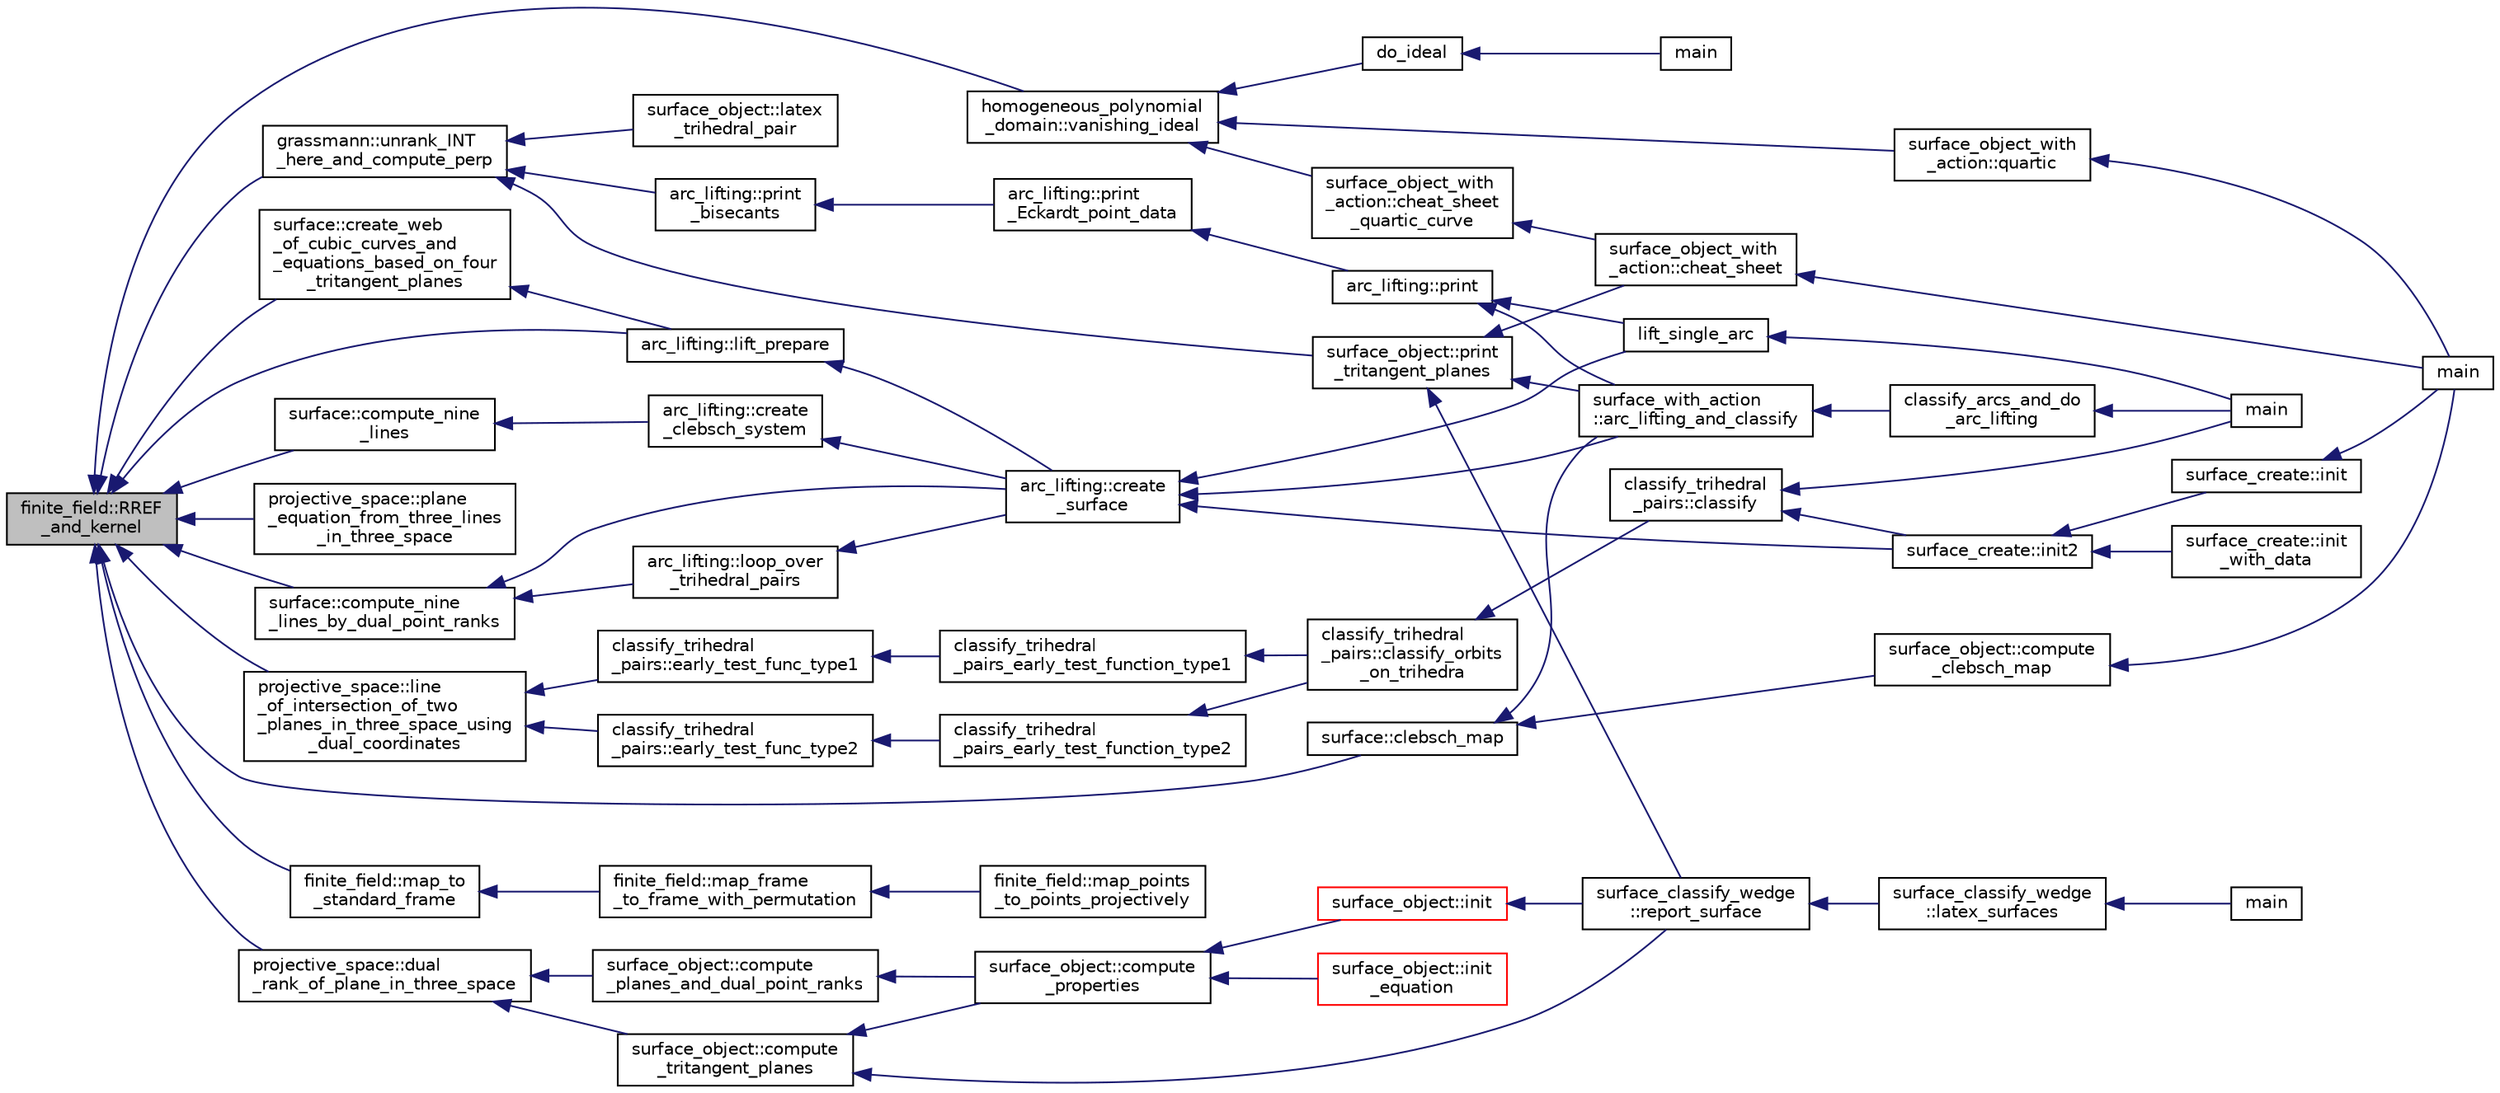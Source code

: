 digraph "finite_field::RREF_and_kernel"
{
  edge [fontname="Helvetica",fontsize="10",labelfontname="Helvetica",labelfontsize="10"];
  node [fontname="Helvetica",fontsize="10",shape=record];
  rankdir="LR";
  Node17803 [label="finite_field::RREF\l_and_kernel",height=0.2,width=0.4,color="black", fillcolor="grey75", style="filled", fontcolor="black"];
  Node17803 -> Node17804 [dir="back",color="midnightblue",fontsize="10",style="solid",fontname="Helvetica"];
  Node17804 [label="grassmann::unrank_INT\l_here_and_compute_perp",height=0.2,width=0.4,color="black", fillcolor="white", style="filled",URL="$df/d02/classgrassmann.html#ab427dd9206f455a9e6abd6310cd007ed"];
  Node17804 -> Node17805 [dir="back",color="midnightblue",fontsize="10",style="solid",fontname="Helvetica"];
  Node17805 [label="surface_object::print\l_tritangent_planes",height=0.2,width=0.4,color="black", fillcolor="white", style="filled",URL="$df/df8/classsurface__object.html#adc569e1b86bec1e9eb1b13e08ae47c0d"];
  Node17805 -> Node17806 [dir="back",color="midnightblue",fontsize="10",style="solid",fontname="Helvetica"];
  Node17806 [label="surface_classify_wedge\l::report_surface",height=0.2,width=0.4,color="black", fillcolor="white", style="filled",URL="$d7/d5c/classsurface__classify__wedge.html#ad577d435c4726d0a35c10b2f8d4ed00c"];
  Node17806 -> Node17807 [dir="back",color="midnightblue",fontsize="10",style="solid",fontname="Helvetica"];
  Node17807 [label="surface_classify_wedge\l::latex_surfaces",height=0.2,width=0.4,color="black", fillcolor="white", style="filled",URL="$d7/d5c/classsurface__classify__wedge.html#a5698763ece48d6f0a605527ca62429c5"];
  Node17807 -> Node17808 [dir="back",color="midnightblue",fontsize="10",style="solid",fontname="Helvetica"];
  Node17808 [label="main",height=0.2,width=0.4,color="black", fillcolor="white", style="filled",URL="$df/df8/surface__classify_8_c.html#a217dbf8b442f20279ea00b898af96f52"];
  Node17805 -> Node17809 [dir="back",color="midnightblue",fontsize="10",style="solid",fontname="Helvetica"];
  Node17809 [label="surface_object_with\l_action::cheat_sheet",height=0.2,width=0.4,color="black", fillcolor="white", style="filled",URL="$db/d28/classsurface__object__with__action.html#a13371a6bb26f27759adcc0f7292b12d2"];
  Node17809 -> Node17810 [dir="back",color="midnightblue",fontsize="10",style="solid",fontname="Helvetica"];
  Node17810 [label="main",height=0.2,width=0.4,color="black", fillcolor="white", style="filled",URL="$d2/dfa/create__surface__main_8_c.html#a217dbf8b442f20279ea00b898af96f52"];
  Node17805 -> Node17811 [dir="back",color="midnightblue",fontsize="10",style="solid",fontname="Helvetica"];
  Node17811 [label="surface_with_action\l::arc_lifting_and_classify",height=0.2,width=0.4,color="black", fillcolor="white", style="filled",URL="$d8/df9/classsurface__with__action.html#a62a3948f830c59e09ef94937650a07a4"];
  Node17811 -> Node17812 [dir="back",color="midnightblue",fontsize="10",style="solid",fontname="Helvetica"];
  Node17812 [label="classify_arcs_and_do\l_arc_lifting",height=0.2,width=0.4,color="black", fillcolor="white", style="filled",URL="$d6/dc3/arc__lifting__main_8_c.html#afdd7be16f16b8c71e9a72fe5f6a0b59c"];
  Node17812 -> Node17813 [dir="back",color="midnightblue",fontsize="10",style="solid",fontname="Helvetica"];
  Node17813 [label="main",height=0.2,width=0.4,color="black", fillcolor="white", style="filled",URL="$d6/dc3/arc__lifting__main_8_c.html#a217dbf8b442f20279ea00b898af96f52"];
  Node17804 -> Node17814 [dir="back",color="midnightblue",fontsize="10",style="solid",fontname="Helvetica"];
  Node17814 [label="surface_object::latex\l_trihedral_pair",height=0.2,width=0.4,color="black", fillcolor="white", style="filled",URL="$df/df8/classsurface__object.html#a6a117ddae3e964180e05e39c836c80f9"];
  Node17804 -> Node17815 [dir="back",color="midnightblue",fontsize="10",style="solid",fontname="Helvetica"];
  Node17815 [label="arc_lifting::print\l_bisecants",height=0.2,width=0.4,color="black", fillcolor="white", style="filled",URL="$dc/db7/classarc__lifting.html#aef93f2c48dbbdbc91a45c166394b2e45"];
  Node17815 -> Node17816 [dir="back",color="midnightblue",fontsize="10",style="solid",fontname="Helvetica"];
  Node17816 [label="arc_lifting::print\l_Eckardt_point_data",height=0.2,width=0.4,color="black", fillcolor="white", style="filled",URL="$dc/db7/classarc__lifting.html#a0faa508f70aec4dced00ba6d779dc9ea"];
  Node17816 -> Node17817 [dir="back",color="midnightblue",fontsize="10",style="solid",fontname="Helvetica"];
  Node17817 [label="arc_lifting::print",height=0.2,width=0.4,color="black", fillcolor="white", style="filled",URL="$dc/db7/classarc__lifting.html#ae1609cb80720bc005f0fc3ea65150185"];
  Node17817 -> Node17818 [dir="back",color="midnightblue",fontsize="10",style="solid",fontname="Helvetica"];
  Node17818 [label="lift_single_arc",height=0.2,width=0.4,color="black", fillcolor="white", style="filled",URL="$d6/dc3/arc__lifting__main_8_c.html#a0bdc148f70112959722a40cf9758d54b"];
  Node17818 -> Node17813 [dir="back",color="midnightblue",fontsize="10",style="solid",fontname="Helvetica"];
  Node17817 -> Node17811 [dir="back",color="midnightblue",fontsize="10",style="solid",fontname="Helvetica"];
  Node17803 -> Node17819 [dir="back",color="midnightblue",fontsize="10",style="solid",fontname="Helvetica"];
  Node17819 [label="finite_field::map_to\l_standard_frame",height=0.2,width=0.4,color="black", fillcolor="white", style="filled",URL="$df/d5a/classfinite__field.html#ab35609fc5533b425df702652db00024b"];
  Node17819 -> Node17820 [dir="back",color="midnightblue",fontsize="10",style="solid",fontname="Helvetica"];
  Node17820 [label="finite_field::map_frame\l_to_frame_with_permutation",height=0.2,width=0.4,color="black", fillcolor="white", style="filled",URL="$df/d5a/classfinite__field.html#a6b6142cf5491507d40fa0b6c3a837b81"];
  Node17820 -> Node17821 [dir="back",color="midnightblue",fontsize="10",style="solid",fontname="Helvetica"];
  Node17821 [label="finite_field::map_points\l_to_points_projectively",height=0.2,width=0.4,color="black", fillcolor="white", style="filled",URL="$df/d5a/classfinite__field.html#a6ebf38250033b090baa12391d9a9cd98"];
  Node17803 -> Node17822 [dir="back",color="midnightblue",fontsize="10",style="solid",fontname="Helvetica"];
  Node17822 [label="homogeneous_polynomial\l_domain::vanishing_ideal",height=0.2,width=0.4,color="black", fillcolor="white", style="filled",URL="$d2/da7/classhomogeneous__polynomial__domain.html#a7037f7f1cd49d297eb3063b6b04699e2"];
  Node17822 -> Node17823 [dir="back",color="midnightblue",fontsize="10",style="solid",fontname="Helvetica"];
  Node17823 [label="do_ideal",height=0.2,width=0.4,color="black", fillcolor="white", style="filled",URL="$d4/d67/geometry_8h.html#a719f98ff45a1f8cbe0ff10a1954f0893"];
  Node17823 -> Node17824 [dir="back",color="midnightblue",fontsize="10",style="solid",fontname="Helvetica"];
  Node17824 [label="main",height=0.2,width=0.4,color="black", fillcolor="white", style="filled",URL="$d0/d2f/process_8_c.html#a3c04138a5bfe5d72780bb7e82a18e627"];
  Node17822 -> Node17825 [dir="back",color="midnightblue",fontsize="10",style="solid",fontname="Helvetica"];
  Node17825 [label="surface_object_with\l_action::quartic",height=0.2,width=0.4,color="black", fillcolor="white", style="filled",URL="$db/d28/classsurface__object__with__action.html#a0143b698eb050332a79ed95f7d274ada"];
  Node17825 -> Node17810 [dir="back",color="midnightblue",fontsize="10",style="solid",fontname="Helvetica"];
  Node17822 -> Node17826 [dir="back",color="midnightblue",fontsize="10",style="solid",fontname="Helvetica"];
  Node17826 [label="surface_object_with\l_action::cheat_sheet\l_quartic_curve",height=0.2,width=0.4,color="black", fillcolor="white", style="filled",URL="$db/d28/classsurface__object__with__action.html#a7f42e37fc76dd9b6b113e35c2b886b36"];
  Node17826 -> Node17809 [dir="back",color="midnightblue",fontsize="10",style="solid",fontname="Helvetica"];
  Node17803 -> Node17827 [dir="back",color="midnightblue",fontsize="10",style="solid",fontname="Helvetica"];
  Node17827 [label="projective_space::line\l_of_intersection_of_two\l_planes_in_three_space_using\l_dual_coordinates",height=0.2,width=0.4,color="black", fillcolor="white", style="filled",URL="$d2/d17/classprojective__space.html#a78bdbe289a9f502cb69b6fdaac6df61a"];
  Node17827 -> Node17828 [dir="back",color="midnightblue",fontsize="10",style="solid",fontname="Helvetica"];
  Node17828 [label="classify_trihedral\l_pairs::early_test_func_type1",height=0.2,width=0.4,color="black", fillcolor="white", style="filled",URL="$d1/d21/classclassify__trihedral__pairs.html#adf640c2ef73e67f912395e71318ceab8"];
  Node17828 -> Node17829 [dir="back",color="midnightblue",fontsize="10",style="solid",fontname="Helvetica"];
  Node17829 [label="classify_trihedral\l_pairs_early_test_function_type1",height=0.2,width=0.4,color="black", fillcolor="white", style="filled",URL="$df/d74/tl__geometry_8h.html#a8e073cc2119af8d50d4c42db4c514e48"];
  Node17829 -> Node17830 [dir="back",color="midnightblue",fontsize="10",style="solid",fontname="Helvetica"];
  Node17830 [label="classify_trihedral\l_pairs::classify_orbits\l_on_trihedra",height=0.2,width=0.4,color="black", fillcolor="white", style="filled",URL="$d1/d21/classclassify__trihedral__pairs.html#a99625621bfba4bb65b3d60304b306539"];
  Node17830 -> Node17831 [dir="back",color="midnightblue",fontsize="10",style="solid",fontname="Helvetica"];
  Node17831 [label="classify_trihedral\l_pairs::classify",height=0.2,width=0.4,color="black", fillcolor="white", style="filled",URL="$d1/d21/classclassify__trihedral__pairs.html#a134e4c3042163c24bf57050f26e364e1"];
  Node17831 -> Node17813 [dir="back",color="midnightblue",fontsize="10",style="solid",fontname="Helvetica"];
  Node17831 -> Node17832 [dir="back",color="midnightblue",fontsize="10",style="solid",fontname="Helvetica"];
  Node17832 [label="surface_create::init2",height=0.2,width=0.4,color="black", fillcolor="white", style="filled",URL="$de/da4/classsurface__create.html#a0d600640f7dd62d5a6c36443effdab59"];
  Node17832 -> Node17833 [dir="back",color="midnightblue",fontsize="10",style="solid",fontname="Helvetica"];
  Node17833 [label="surface_create::init\l_with_data",height=0.2,width=0.4,color="black", fillcolor="white", style="filled",URL="$de/da4/classsurface__create.html#a9226f687139676532adb1aa971fbade2"];
  Node17832 -> Node17834 [dir="back",color="midnightblue",fontsize="10",style="solid",fontname="Helvetica"];
  Node17834 [label="surface_create::init",height=0.2,width=0.4,color="black", fillcolor="white", style="filled",URL="$de/da4/classsurface__create.html#ab0db5c12825f778e3caf8aa4da02eb06"];
  Node17834 -> Node17810 [dir="back",color="midnightblue",fontsize="10",style="solid",fontname="Helvetica"];
  Node17827 -> Node17835 [dir="back",color="midnightblue",fontsize="10",style="solid",fontname="Helvetica"];
  Node17835 [label="classify_trihedral\l_pairs::early_test_func_type2",height=0.2,width=0.4,color="black", fillcolor="white", style="filled",URL="$d1/d21/classclassify__trihedral__pairs.html#a81a66db6705ac1c6e4fd1e9e9fa94cdb"];
  Node17835 -> Node17836 [dir="back",color="midnightblue",fontsize="10",style="solid",fontname="Helvetica"];
  Node17836 [label="classify_trihedral\l_pairs_early_test_function_type2",height=0.2,width=0.4,color="black", fillcolor="white", style="filled",URL="$df/d74/tl__geometry_8h.html#a5488ce713a111e071bea36d799ecfb52"];
  Node17836 -> Node17830 [dir="back",color="midnightblue",fontsize="10",style="solid",fontname="Helvetica"];
  Node17803 -> Node17837 [dir="back",color="midnightblue",fontsize="10",style="solid",fontname="Helvetica"];
  Node17837 [label="projective_space::dual\l_rank_of_plane_in_three_space",height=0.2,width=0.4,color="black", fillcolor="white", style="filled",URL="$d2/d17/classprojective__space.html#aec560e1265b1b700f47c369c4df07c7c"];
  Node17837 -> Node17838 [dir="back",color="midnightblue",fontsize="10",style="solid",fontname="Helvetica"];
  Node17838 [label="surface_object::compute\l_tritangent_planes",height=0.2,width=0.4,color="black", fillcolor="white", style="filled",URL="$df/df8/classsurface__object.html#ae6d924af993146400e0e484e41def0ab"];
  Node17838 -> Node17839 [dir="back",color="midnightblue",fontsize="10",style="solid",fontname="Helvetica"];
  Node17839 [label="surface_object::compute\l_properties",height=0.2,width=0.4,color="black", fillcolor="white", style="filled",URL="$df/df8/classsurface__object.html#ad6c02c3c1432f8adfe49932041ce1b20"];
  Node17839 -> Node17840 [dir="back",color="midnightblue",fontsize="10",style="solid",fontname="Helvetica"];
  Node17840 [label="surface_object::init\l_equation",height=0.2,width=0.4,color="red", fillcolor="white", style="filled",URL="$df/df8/classsurface__object.html#afd4f4d1accbf361897374bd18d571913"];
  Node17839 -> Node17842 [dir="back",color="midnightblue",fontsize="10",style="solid",fontname="Helvetica"];
  Node17842 [label="surface_object::init",height=0.2,width=0.4,color="red", fillcolor="white", style="filled",URL="$df/df8/classsurface__object.html#ae51d9ac0a3853bc07908ac48ffa6e0d2"];
  Node17842 -> Node17806 [dir="back",color="midnightblue",fontsize="10",style="solid",fontname="Helvetica"];
  Node17838 -> Node17806 [dir="back",color="midnightblue",fontsize="10",style="solid",fontname="Helvetica"];
  Node17837 -> Node17844 [dir="back",color="midnightblue",fontsize="10",style="solid",fontname="Helvetica"];
  Node17844 [label="surface_object::compute\l_planes_and_dual_point_ranks",height=0.2,width=0.4,color="black", fillcolor="white", style="filled",URL="$df/df8/classsurface__object.html#a76f0933eada8322819007fb8670db6ee"];
  Node17844 -> Node17839 [dir="back",color="midnightblue",fontsize="10",style="solid",fontname="Helvetica"];
  Node17803 -> Node17845 [dir="back",color="midnightblue",fontsize="10",style="solid",fontname="Helvetica"];
  Node17845 [label="projective_space::plane\l_equation_from_three_lines\l_in_three_space",height=0.2,width=0.4,color="black", fillcolor="white", style="filled",URL="$d2/d17/classprojective__space.html#a173dd43f3b5720f46ab372c370f4687c"];
  Node17803 -> Node17846 [dir="back",color="midnightblue",fontsize="10",style="solid",fontname="Helvetica"];
  Node17846 [label="surface::create_web\l_of_cubic_curves_and\l_equations_based_on_four\l_tritangent_planes",height=0.2,width=0.4,color="black", fillcolor="white", style="filled",URL="$d5/d88/classsurface.html#a9ba8b20664778a91d860650c3bb67d28"];
  Node17846 -> Node17847 [dir="back",color="midnightblue",fontsize="10",style="solid",fontname="Helvetica"];
  Node17847 [label="arc_lifting::lift_prepare",height=0.2,width=0.4,color="black", fillcolor="white", style="filled",URL="$dc/db7/classarc__lifting.html#a5faae15fa91aadc062307cafedd52286"];
  Node17847 -> Node17848 [dir="back",color="midnightblue",fontsize="10",style="solid",fontname="Helvetica"];
  Node17848 [label="arc_lifting::create\l_surface",height=0.2,width=0.4,color="black", fillcolor="white", style="filled",URL="$dc/db7/classarc__lifting.html#a2b1fd46281de9ff3fef00fc122d39b2b"];
  Node17848 -> Node17818 [dir="back",color="midnightblue",fontsize="10",style="solid",fontname="Helvetica"];
  Node17848 -> Node17832 [dir="back",color="midnightblue",fontsize="10",style="solid",fontname="Helvetica"];
  Node17848 -> Node17811 [dir="back",color="midnightblue",fontsize="10",style="solid",fontname="Helvetica"];
  Node17803 -> Node17849 [dir="back",color="midnightblue",fontsize="10",style="solid",fontname="Helvetica"];
  Node17849 [label="surface::clebsch_map",height=0.2,width=0.4,color="black", fillcolor="white", style="filled",URL="$d5/d88/classsurface.html#ab69c3741436f4346b54e86e5d65118ca"];
  Node17849 -> Node17850 [dir="back",color="midnightblue",fontsize="10",style="solid",fontname="Helvetica"];
  Node17850 [label="surface_object::compute\l_clebsch_map",height=0.2,width=0.4,color="black", fillcolor="white", style="filled",URL="$df/df8/classsurface__object.html#a4877151d10c700bb56d0959ef6762ec0"];
  Node17850 -> Node17810 [dir="back",color="midnightblue",fontsize="10",style="solid",fontname="Helvetica"];
  Node17849 -> Node17811 [dir="back",color="midnightblue",fontsize="10",style="solid",fontname="Helvetica"];
  Node17803 -> Node17851 [dir="back",color="midnightblue",fontsize="10",style="solid",fontname="Helvetica"];
  Node17851 [label="surface::compute_nine\l_lines",height=0.2,width=0.4,color="black", fillcolor="white", style="filled",URL="$d5/d88/classsurface.html#a40ea6e0f443770fb5cb766a2ef20b878"];
  Node17851 -> Node17852 [dir="back",color="midnightblue",fontsize="10",style="solid",fontname="Helvetica"];
  Node17852 [label="arc_lifting::create\l_clebsch_system",height=0.2,width=0.4,color="black", fillcolor="white", style="filled",URL="$dc/db7/classarc__lifting.html#a70e7b6f208cc31296982de47a2114721"];
  Node17852 -> Node17848 [dir="back",color="midnightblue",fontsize="10",style="solid",fontname="Helvetica"];
  Node17803 -> Node17853 [dir="back",color="midnightblue",fontsize="10",style="solid",fontname="Helvetica"];
  Node17853 [label="surface::compute_nine\l_lines_by_dual_point_ranks",height=0.2,width=0.4,color="black", fillcolor="white", style="filled",URL="$d5/d88/classsurface.html#aa83b3b78278e3a0846e188a7694beb17"];
  Node17853 -> Node17848 [dir="back",color="midnightblue",fontsize="10",style="solid",fontname="Helvetica"];
  Node17853 -> Node17854 [dir="back",color="midnightblue",fontsize="10",style="solid",fontname="Helvetica"];
  Node17854 [label="arc_lifting::loop_over\l_trihedral_pairs",height=0.2,width=0.4,color="black", fillcolor="white", style="filled",URL="$dc/db7/classarc__lifting.html#a30126f5ed4126d604c191aa4d1f7505a"];
  Node17854 -> Node17848 [dir="back",color="midnightblue",fontsize="10",style="solid",fontname="Helvetica"];
  Node17803 -> Node17847 [dir="back",color="midnightblue",fontsize="10",style="solid",fontname="Helvetica"];
}
